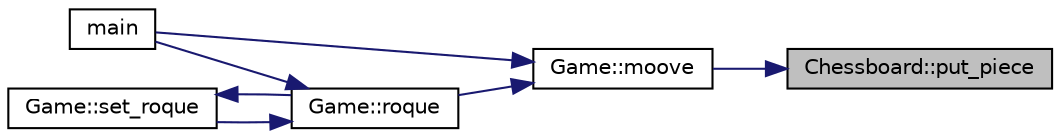 digraph "Chessboard::put_piece"
{
 // LATEX_PDF_SIZE
  edge [fontname="Helvetica",fontsize="10",labelfontname="Helvetica",labelfontsize="10"];
  node [fontname="Helvetica",fontsize="10",shape=record];
  rankdir="RL";
  Node1 [label="Chessboard::put_piece",height=0.2,width=0.4,color="black", fillcolor="grey75", style="filled", fontcolor="black",tooltip="pose une pièce à la case spécifiée La pose est possile si la case est vide ou si elle contient une pi..."];
  Node1 -> Node2 [dir="back",color="midnightblue",fontsize="10",style="solid",fontname="Helvetica"];
  Node2 [label="Game::moove",height=0.2,width=0.4,color="black", fillcolor="white", style="filled",URL="$d9/d68/classGame.html#a8db1fa47863a7a67ecb06327474d9612",tooltip="gestion du déplacement suite à la saisie du coup doit faire appel aux méthodes de vérification de val..."];
  Node2 -> Node3 [dir="back",color="midnightblue",fontsize="10",style="solid",fontname="Helvetica"];
  Node3 [label="main",height=0.2,width=0.4,color="black", fillcolor="white", style="filled",URL="$dd/d66/echecs_8cpp.html#ae66f6b31b5ad750f1fe042a706a4e3d4",tooltip=" "];
  Node2 -> Node4 [dir="back",color="midnightblue",fontsize="10",style="solid",fontname="Helvetica"];
  Node4 [label="Game::roque",height=0.2,width=0.4,color="black", fillcolor="white", style="filled",URL="$d9/d68/classGame.html#ac6bf6130a938fc687f418e77d5c9aa95",tooltip="si un roque est demandé, il faut spécifier les cases de départ et d'arrivée du roi et de la tour,..."];
  Node4 -> Node3 [dir="back",color="midnightblue",fontsize="10",style="solid",fontname="Helvetica"];
  Node4 -> Node5 [dir="back",color="midnightblue",fontsize="10",style="solid",fontname="Helvetica"];
  Node5 [label="Game::set_roque",height=0.2,width=0.4,color="black", fillcolor="white", style="filled",URL="$d9/d68/classGame.html#abcdda5e3d466a365c84fefaf27a30ece",tooltip="change la valeur de roque_en_cours"];
  Node5 -> Node4 [dir="back",color="midnightblue",fontsize="10",style="solid",fontname="Helvetica"];
}
